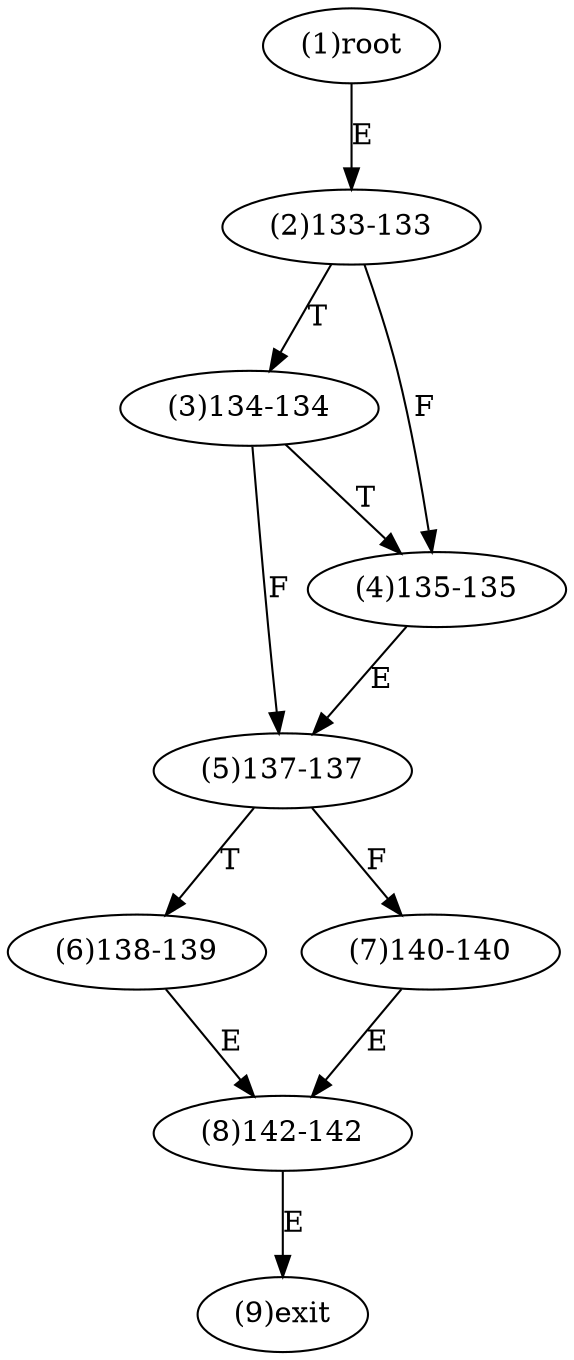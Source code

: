 digraph "" { 
1[ label="(1)root"];
2[ label="(2)133-133"];
3[ label="(3)134-134"];
4[ label="(4)135-135"];
5[ label="(5)137-137"];
6[ label="(6)138-139"];
7[ label="(7)140-140"];
8[ label="(8)142-142"];
9[ label="(9)exit"];
1->2[ label="E"];
2->4[ label="F"];
2->3[ label="T"];
3->5[ label="F"];
3->4[ label="T"];
4->5[ label="E"];
5->7[ label="F"];
5->6[ label="T"];
6->8[ label="E"];
7->8[ label="E"];
8->9[ label="E"];
}